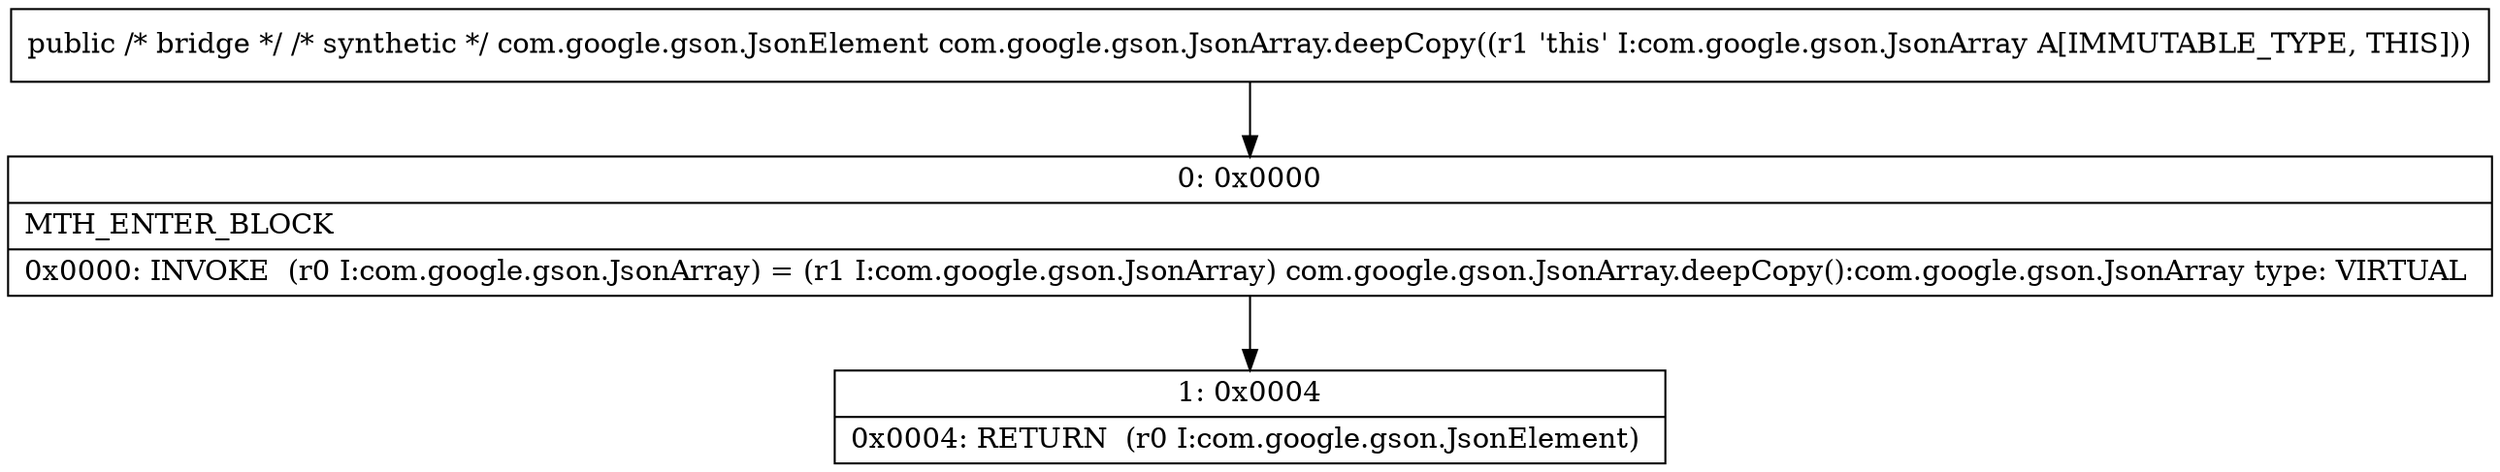 digraph "CFG forcom.google.gson.JsonArray.deepCopy()Lcom\/google\/gson\/JsonElement;" {
Node_0 [shape=record,label="{0\:\ 0x0000|MTH_ENTER_BLOCK\l|0x0000: INVOKE  (r0 I:com.google.gson.JsonArray) = (r1 I:com.google.gson.JsonArray) com.google.gson.JsonArray.deepCopy():com.google.gson.JsonArray type: VIRTUAL \l}"];
Node_1 [shape=record,label="{1\:\ 0x0004|0x0004: RETURN  (r0 I:com.google.gson.JsonElement) \l}"];
MethodNode[shape=record,label="{public \/* bridge *\/ \/* synthetic *\/ com.google.gson.JsonElement com.google.gson.JsonArray.deepCopy((r1 'this' I:com.google.gson.JsonArray A[IMMUTABLE_TYPE, THIS])) }"];
MethodNode -> Node_0;
Node_0 -> Node_1;
}

